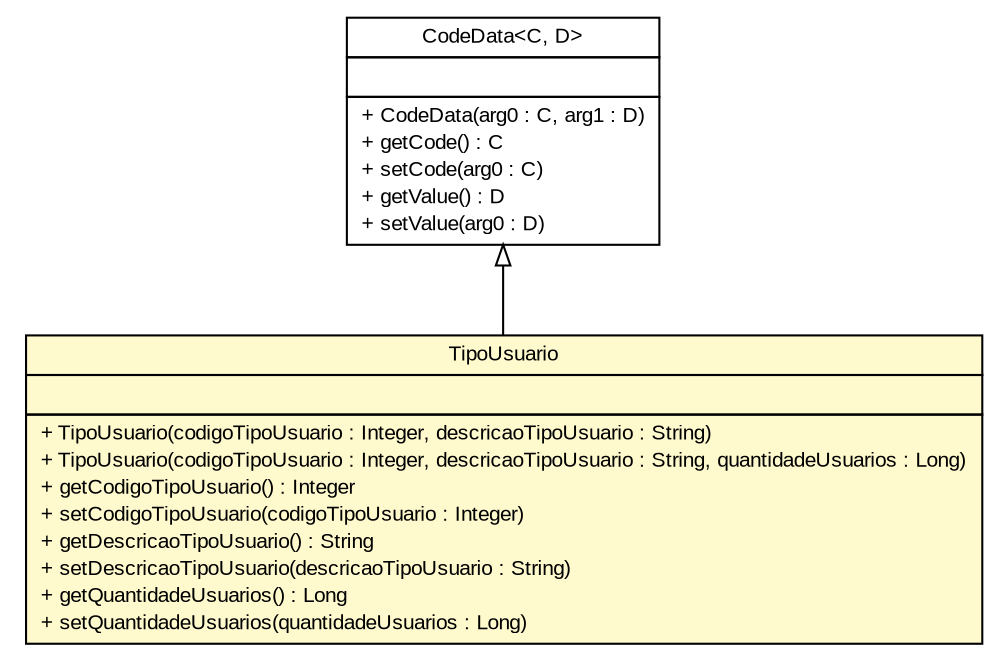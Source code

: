 #!/usr/local/bin/dot
#
# Class diagram 
# Generated by UMLGraph version R5_6 (http://www.umlgraph.org/)
#

digraph G {
	edge [fontname="arial",fontsize=10,labelfontname="arial",labelfontsize=10];
	node [fontname="arial",fontsize=10,shape=plaintext];
	nodesep=0.25;
	ranksep=0.5;
	// br.gov.to.sefaz.seg.persistence.domain.TipoUsuario
	c38139 [label=<<table title="br.gov.to.sefaz.seg.persistence.domain.TipoUsuario" border="0" cellborder="1" cellspacing="0" cellpadding="2" port="p" bgcolor="lemonChiffon" href="./TipoUsuario.html">
		<tr><td><table border="0" cellspacing="0" cellpadding="1">
<tr><td align="center" balign="center"> TipoUsuario </td></tr>
		</table></td></tr>
		<tr><td><table border="0" cellspacing="0" cellpadding="1">
<tr><td align="left" balign="left">  </td></tr>
		</table></td></tr>
		<tr><td><table border="0" cellspacing="0" cellpadding="1">
<tr><td align="left" balign="left"> + TipoUsuario(codigoTipoUsuario : Integer, descricaoTipoUsuario : String) </td></tr>
<tr><td align="left" balign="left"> + TipoUsuario(codigoTipoUsuario : Integer, descricaoTipoUsuario : String, quantidadeUsuarios : Long) </td></tr>
<tr><td align="left" balign="left"> + getCodigoTipoUsuario() : Integer </td></tr>
<tr><td align="left" balign="left"> + setCodigoTipoUsuario(codigoTipoUsuario : Integer) </td></tr>
<tr><td align="left" balign="left"> + getDescricaoTipoUsuario() : String </td></tr>
<tr><td align="left" balign="left"> + setDescricaoTipoUsuario(descricaoTipoUsuario : String) </td></tr>
<tr><td align="left" balign="left"> + getQuantidadeUsuarios() : Long </td></tr>
<tr><td align="left" balign="left"> + setQuantidadeUsuarios(quantidadeUsuarios : Long) </td></tr>
		</table></td></tr>
		</table>>, URL="./TipoUsuario.html", fontname="arial", fontcolor="black", fontsize=10.0];
	//br.gov.to.sefaz.seg.persistence.domain.TipoUsuario extends br.gov.to.sefaz.persistence.domain.CodeData<java.lang.Integer, java.lang.String>
	c38196:p -> c38139:p [dir=back,arrowtail=empty];
	// br.gov.to.sefaz.persistence.domain.CodeData<C, D>
	c38196 [label=<<table title="br.gov.to.sefaz.persistence.domain.CodeData" border="0" cellborder="1" cellspacing="0" cellpadding="2" port="p" href="http://java.sun.com/j2se/1.4.2/docs/api/br/gov/to/sefaz/persistence/domain/CodeData.html">
		<tr><td><table border="0" cellspacing="0" cellpadding="1">
<tr><td align="center" balign="center"> CodeData&lt;C, D&gt; </td></tr>
		</table></td></tr>
		<tr><td><table border="0" cellspacing="0" cellpadding="1">
<tr><td align="left" balign="left">  </td></tr>
		</table></td></tr>
		<tr><td><table border="0" cellspacing="0" cellpadding="1">
<tr><td align="left" balign="left"> + CodeData(arg0 : C, arg1 : D) </td></tr>
<tr><td align="left" balign="left"> + getCode() : C </td></tr>
<tr><td align="left" balign="left"> + setCode(arg0 : C) </td></tr>
<tr><td align="left" balign="left"> + getValue() : D </td></tr>
<tr><td align="left" balign="left"> + setValue(arg0 : D) </td></tr>
		</table></td></tr>
		</table>>, URL="http://java.sun.com/j2se/1.4.2/docs/api/br/gov/to/sefaz/persistence/domain/CodeData.html", fontname="arial", fontcolor="black", fontsize=10.0];
}

